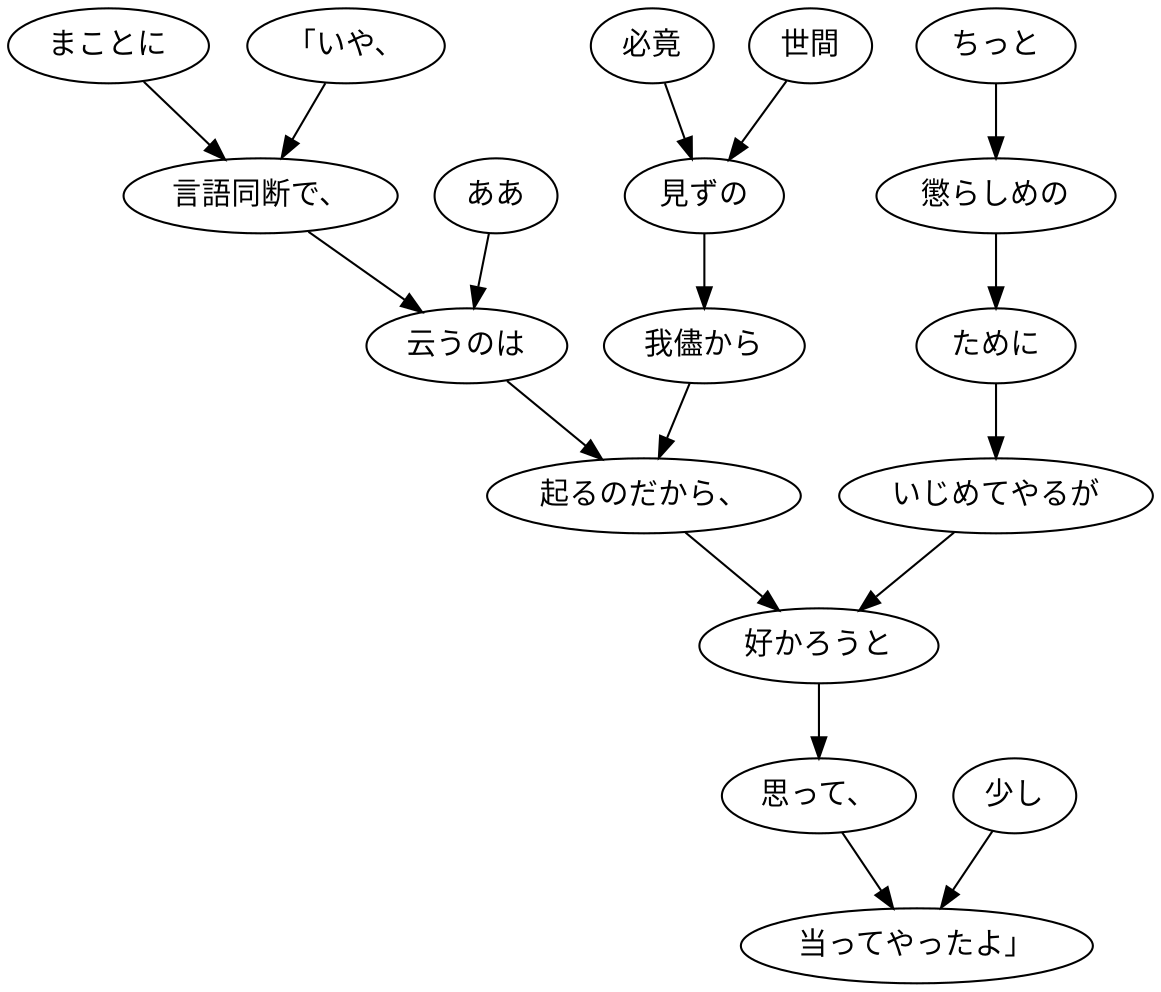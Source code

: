digraph graph2112 {
	node0 [label="「いや、"];
	node1 [label="まことに"];
	node2 [label="言語同断で、"];
	node3 [label="ああ"];
	node4 [label="云うのは"];
	node5 [label="必竟"];
	node6 [label="世間"];
	node7 [label="見ずの"];
	node8 [label="我儘から"];
	node9 [label="起るのだから、"];
	node10 [label="ちっと"];
	node11 [label="懲らしめの"];
	node12 [label="ために"];
	node13 [label="いじめてやるが"];
	node14 [label="好かろうと"];
	node15 [label="思って、"];
	node16 [label="少し"];
	node17 [label="当ってやったよ」"];
	node0 -> node2;
	node1 -> node2;
	node2 -> node4;
	node3 -> node4;
	node4 -> node9;
	node5 -> node7;
	node6 -> node7;
	node7 -> node8;
	node8 -> node9;
	node9 -> node14;
	node10 -> node11;
	node11 -> node12;
	node12 -> node13;
	node13 -> node14;
	node14 -> node15;
	node15 -> node17;
	node16 -> node17;
}

